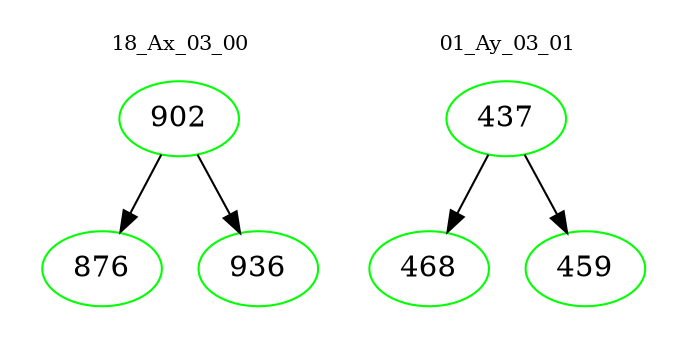 digraph{
subgraph cluster_0 {
color = white
label = "18_Ax_03_00";
fontsize=10;
T0_902 [label="902", color="green"]
T0_902 -> T0_876 [color="black"]
T0_876 [label="876", color="green"]
T0_902 -> T0_936 [color="black"]
T0_936 [label="936", color="green"]
}
subgraph cluster_1 {
color = white
label = "01_Ay_03_01";
fontsize=10;
T1_437 [label="437", color="green"]
T1_437 -> T1_468 [color="black"]
T1_468 [label="468", color="green"]
T1_437 -> T1_459 [color="black"]
T1_459 [label="459", color="green"]
}
}
